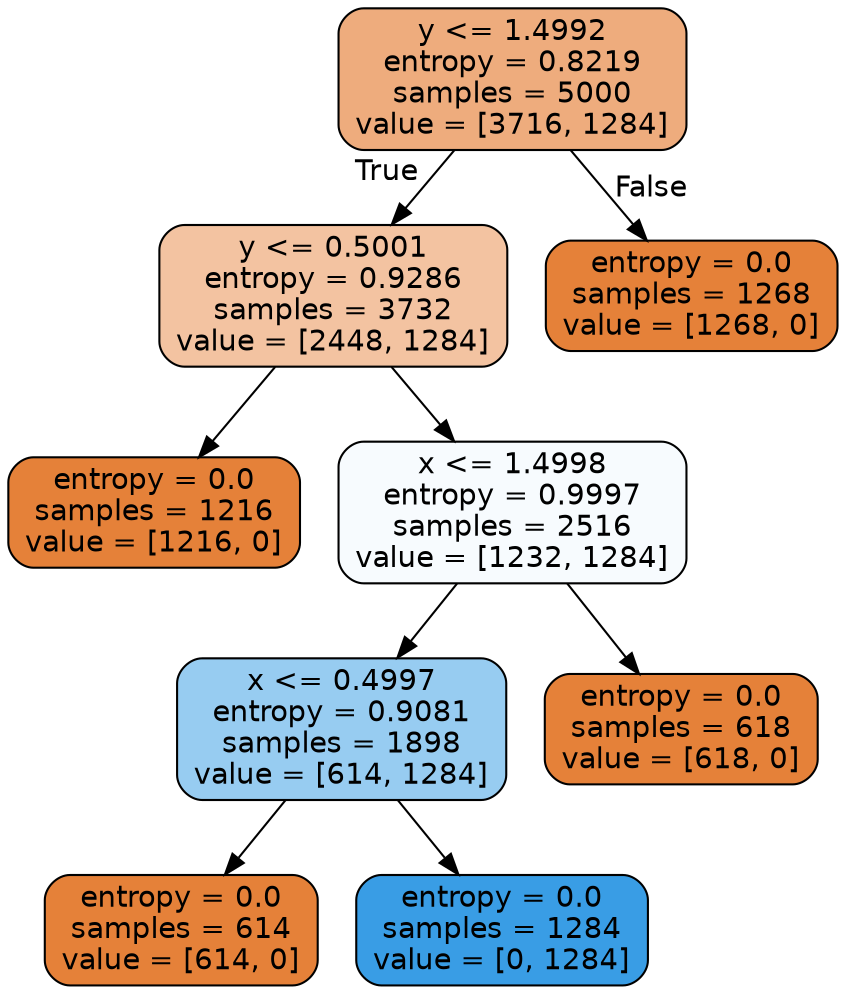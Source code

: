 digraph Tree {
node [shape=box, style="filled, rounded", color="black", fontname=helvetica] ;
edge [fontname=helvetica] ;
0 [label="y <= 1.4992\nentropy = 0.8219\nsamples = 5000\nvalue = [3716, 1284]", fillcolor="#e58139a7"] ;
1 [label="y <= 0.5001\nentropy = 0.9286\nsamples = 3732\nvalue = [2448, 1284]", fillcolor="#e5813979"] ;
0 -> 1 [labeldistance=2.5, labelangle=45, headlabel="True"] ;
2 [label="entropy = 0.0\nsamples = 1216\nvalue = [1216, 0]", fillcolor="#e58139ff"] ;
1 -> 2 ;
3 [label="x <= 1.4998\nentropy = 0.9997\nsamples = 2516\nvalue = [1232, 1284]", fillcolor="#399de50a"] ;
1 -> 3 ;
4 [label="x <= 0.4997\nentropy = 0.9081\nsamples = 1898\nvalue = [614, 1284]", fillcolor="#399de585"] ;
3 -> 4 ;
5 [label="entropy = 0.0\nsamples = 614\nvalue = [614, 0]", fillcolor="#e58139ff"] ;
4 -> 5 ;
6 [label="entropy = 0.0\nsamples = 1284\nvalue = [0, 1284]", fillcolor="#399de5ff"] ;
4 -> 6 ;
7 [label="entropy = 0.0\nsamples = 618\nvalue = [618, 0]", fillcolor="#e58139ff"] ;
3 -> 7 ;
8 [label="entropy = 0.0\nsamples = 1268\nvalue = [1268, 0]", fillcolor="#e58139ff"] ;
0 -> 8 [labeldistance=2.5, labelangle=-45, headlabel="False"] ;
}